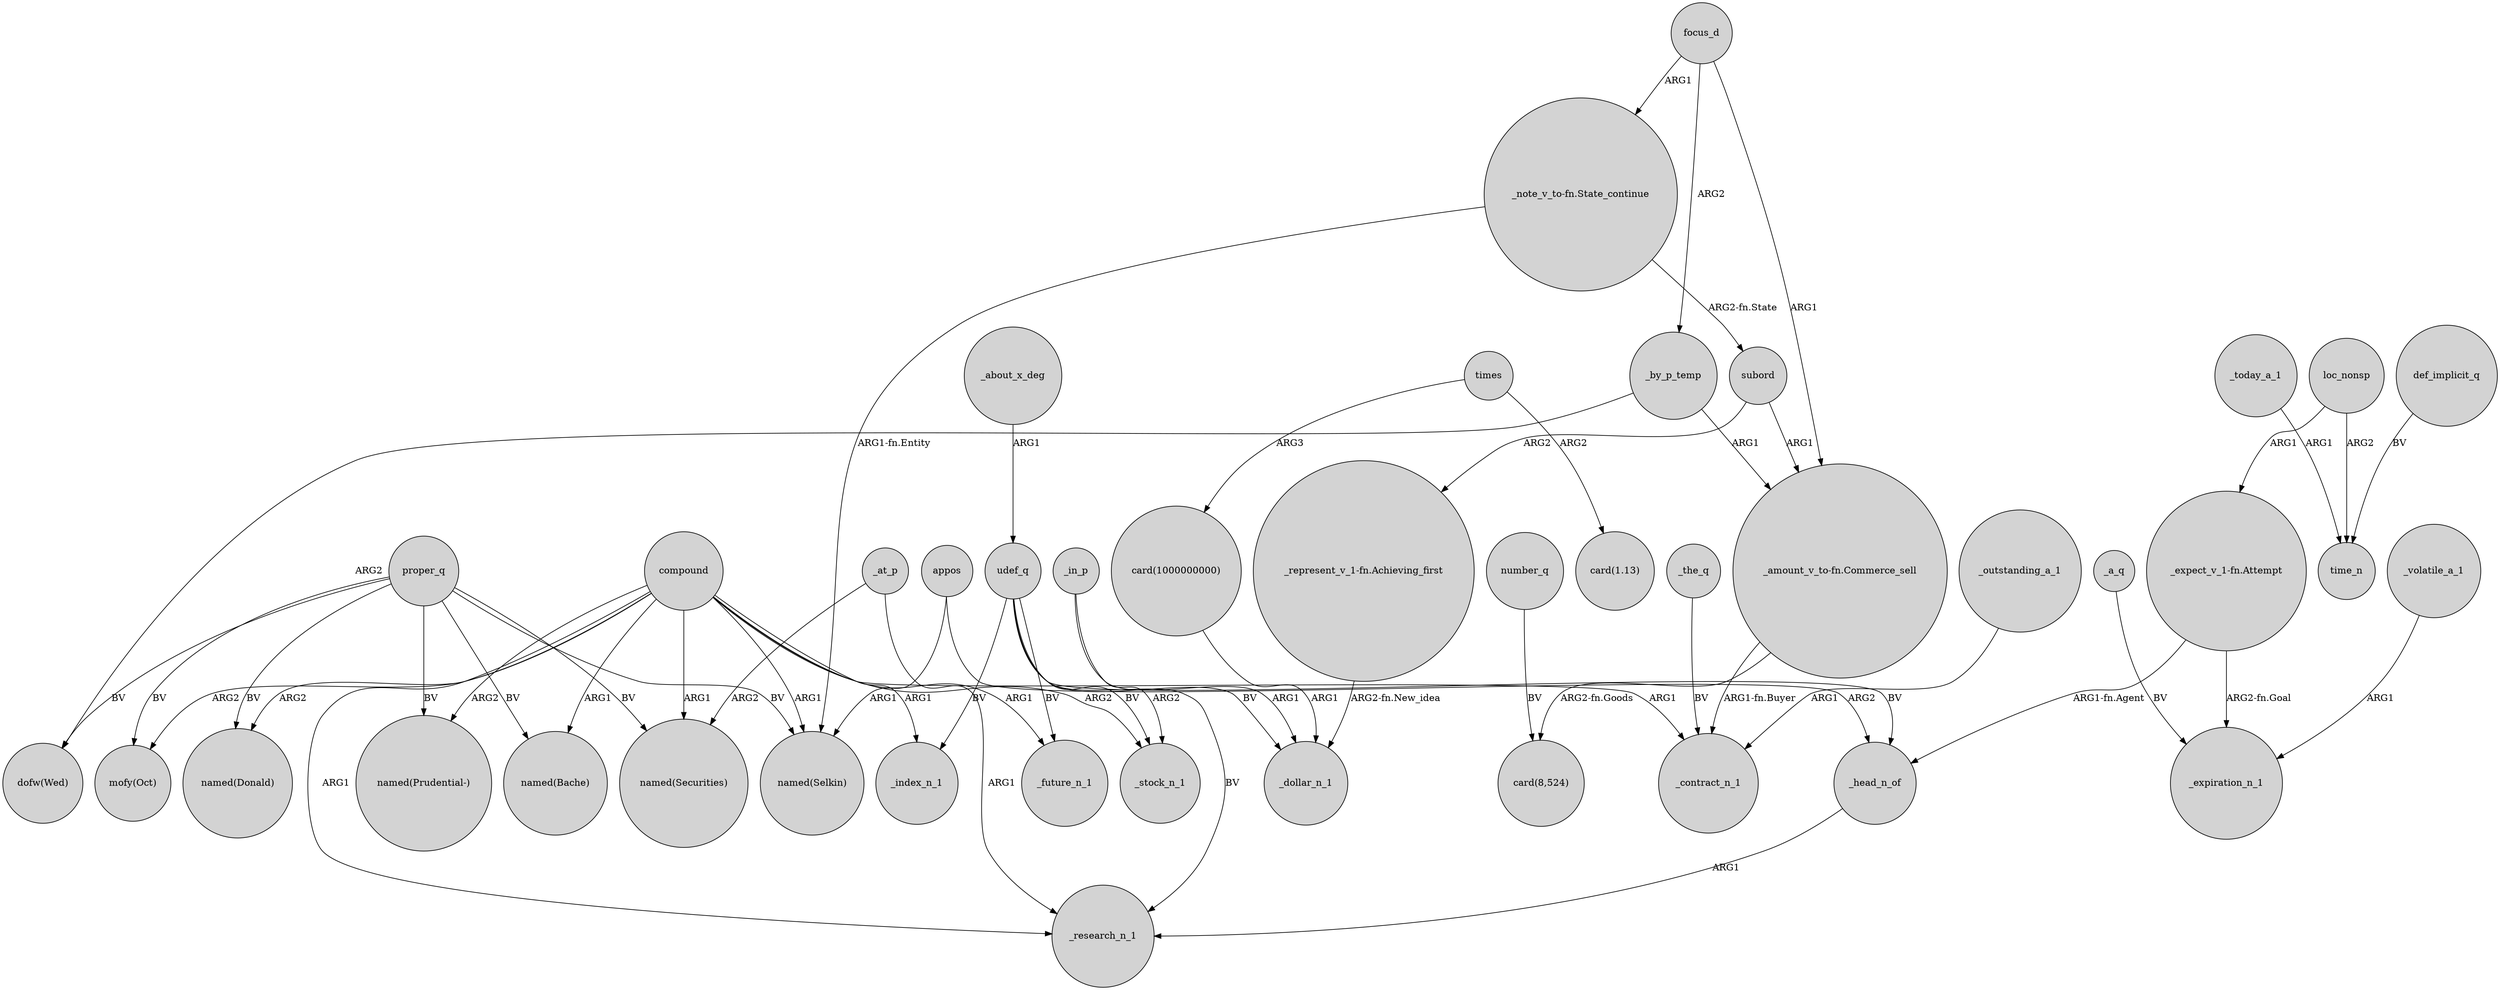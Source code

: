 digraph {
	node [shape=circle style=filled]
	"card(1000000000)" -> _dollar_n_1 [label=ARG1]
	_by_p_temp -> "dofw(Wed)" [label=ARG2]
	subord -> "_amount_v_to-fn.Commerce_sell" [label=ARG1]
	compound -> _contract_n_1 [label=ARG1]
	"_represent_v_1-fn.Achieving_first" -> _dollar_n_1 [label="ARG2-fn.New_idea"]
	proper_q -> "named(Securities)" [label=BV]
	compound -> "named(Bache)" [label=ARG1]
	_head_n_of -> _research_n_1 [label=ARG1]
	"_note_v_to-fn.State_continue" -> "named(Selkin)" [label="ARG1-fn.Entity"]
	_a_q -> _expiration_n_1 [label=BV]
	subord -> "_represent_v_1-fn.Achieving_first" [label=ARG2]
	udef_q -> _index_n_1 [label=BV]
	compound -> "named(Selkin)" [label=ARG1]
	compound -> _future_n_1 [label=ARG1]
	"_amount_v_to-fn.Commerce_sell" -> _contract_n_1 [label="ARG1-fn.Buyer"]
	_at_p -> _research_n_1 [label=ARG1]
	loc_nonsp -> "_expect_v_1-fn.Attempt" [label=ARG1]
	compound -> "named(Donald)" [label=ARG2]
	times -> "card(1000000000)" [label=ARG3]
	udef_q -> _future_n_1 [label=BV]
	udef_q -> _head_n_of [label=BV]
	proper_q -> "named(Donald)" [label=BV]
	"_amount_v_to-fn.Commerce_sell" -> "card(8,524)" [label="ARG2-fn.Goods"]
	_about_x_deg -> udef_q [label=ARG1]
	_in_p -> _dollar_n_1 [label=ARG1]
	"_expect_v_1-fn.Attempt" -> _head_n_of [label="ARG1-fn.Agent"]
	udef_q -> _stock_n_1 [label=BV]
	appos -> "named(Selkin)" [label=ARG1]
	compound -> "named(Prudential-)" [label=ARG2]
	_in_p -> _stock_n_1 [label=ARG2]
	"_note_v_to-fn.State_continue" -> subord [label="ARG2-fn.State"]
	_outstanding_a_1 -> _contract_n_1 [label=ARG1]
	compound -> _stock_n_1 [label=ARG2]
	compound -> _research_n_1 [label=ARG1]
	proper_q -> "dofw(Wed)" [label=BV]
	udef_q -> _dollar_n_1 [label=BV]
	"_expect_v_1-fn.Attempt" -> _expiration_n_1 [label="ARG2-fn.Goal"]
	_the_q -> _contract_n_1 [label=BV]
	times -> "card(1.13)" [label=ARG2]
	udef_q -> _research_n_1 [label=BV]
	proper_q -> "named(Prudential-)" [label=BV]
	compound -> _index_n_1 [label=ARG1]
	focus_d -> "_amount_v_to-fn.Commerce_sell" [label=ARG1]
	proper_q -> "named(Selkin)" [label=BV]
	focus_d -> "_note_v_to-fn.State_continue" [label=ARG1]
	_today_a_1 -> time_n [label=ARG1]
	proper_q -> "mofy(Oct)" [label=BV]
	loc_nonsp -> time_n [label=ARG2]
	number_q -> "card(8,524)" [label=BV]
	_at_p -> "named(Securities)" [label=ARG2]
	focus_d -> _by_p_temp [label=ARG2]
	proper_q -> "named(Bache)" [label=BV]
	appos -> _head_n_of [label=ARG2]
	compound -> "mofy(Oct)" [label=ARG2]
	def_implicit_q -> time_n [label=BV]
	_volatile_a_1 -> _expiration_n_1 [label=ARG1]
	_by_p_temp -> "_amount_v_to-fn.Commerce_sell" [label=ARG1]
	compound -> "named(Securities)" [label=ARG1]
}
